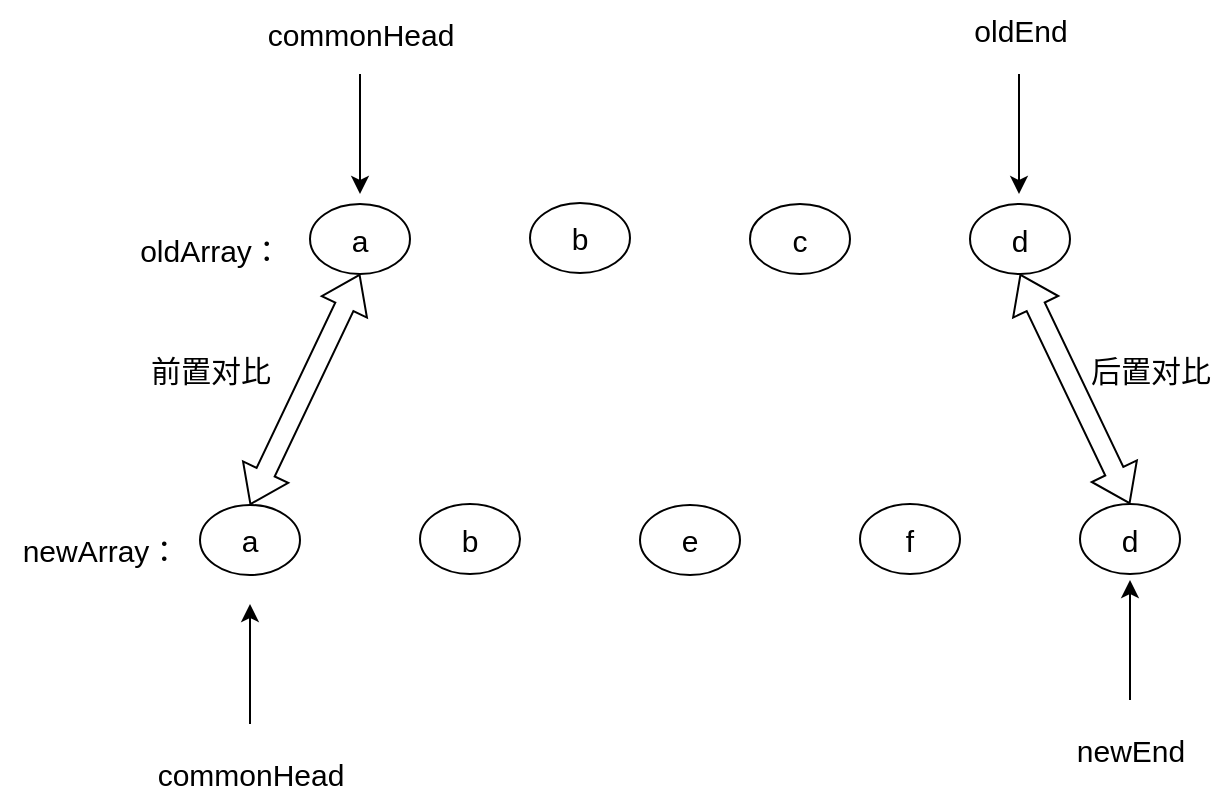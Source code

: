 <mxfile version="24.0.7" type="github">
  <diagram name="第 1 页" id="nN3j2PtZWZERADbP7Rvh">
    <mxGraphModel dx="1247" dy="1146" grid="1" gridSize="10" guides="1" tooltips="1" connect="1" arrows="1" fold="1" page="1" pageScale="1" pageWidth="827" pageHeight="1169" math="0" shadow="0">
      <root>
        <mxCell id="0" />
        <mxCell id="1" parent="0" />
        <mxCell id="fjrKh2QVIlpnRIJTmNw_-1" value="a" style="ellipse;whiteSpace=wrap;html=1;fontSize=15;" vertex="1" parent="1">
          <mxGeometry x="1720" y="230" width="50" height="35" as="geometry" />
        </mxCell>
        <mxCell id="fjrKh2QVIlpnRIJTmNw_-2" value="b" style="ellipse;whiteSpace=wrap;html=1;fontSize=15;" vertex="1" parent="1">
          <mxGeometry x="1830" y="229.5" width="50" height="35" as="geometry" />
        </mxCell>
        <mxCell id="fjrKh2QVIlpnRIJTmNw_-3" value="c" style="ellipse;whiteSpace=wrap;html=1;fontSize=15;" vertex="1" parent="1">
          <mxGeometry x="1940" y="230" width="50" height="35" as="geometry" />
        </mxCell>
        <mxCell id="fjrKh2QVIlpnRIJTmNw_-4" value="d" style="ellipse;whiteSpace=wrap;html=1;fontSize=15;" vertex="1" parent="1">
          <mxGeometry x="2050" y="230" width="50" height="35" as="geometry" />
        </mxCell>
        <mxCell id="fjrKh2QVIlpnRIJTmNw_-5" value="a" style="ellipse;whiteSpace=wrap;html=1;fontSize=15;" vertex="1" parent="1">
          <mxGeometry x="1665" y="380.5" width="50" height="35" as="geometry" />
        </mxCell>
        <mxCell id="fjrKh2QVIlpnRIJTmNw_-6" value="b" style="ellipse;whiteSpace=wrap;html=1;fontSize=15;" vertex="1" parent="1">
          <mxGeometry x="1775" y="380" width="50" height="35" as="geometry" />
        </mxCell>
        <mxCell id="fjrKh2QVIlpnRIJTmNw_-7" value="f" style="ellipse;whiteSpace=wrap;html=1;fontSize=15;" vertex="1" parent="1">
          <mxGeometry x="1995" y="380" width="50" height="35" as="geometry" />
        </mxCell>
        <mxCell id="fjrKh2QVIlpnRIJTmNw_-8" value="d" style="ellipse;whiteSpace=wrap;html=1;fontSize=15;" vertex="1" parent="1">
          <mxGeometry x="2105" y="380" width="50" height="35" as="geometry" />
        </mxCell>
        <mxCell id="fjrKh2QVIlpnRIJTmNw_-9" value="e" style="ellipse;whiteSpace=wrap;html=1;fontSize=15;" vertex="1" parent="1">
          <mxGeometry x="1885" y="380.5" width="50" height="35" as="geometry" />
        </mxCell>
        <mxCell id="fjrKh2QVIlpnRIJTmNw_-10" value="" style="shape=flexArrow;endArrow=classic;startArrow=classic;html=1;rounded=0;endWidth=14;endSize=5.56;startWidth=14;startSize=5.56;exitX=0.5;exitY=1;exitDx=0;exitDy=0;entryX=0.5;entryY=0;entryDx=0;entryDy=0;fontSize=15;" edge="1" parent="1" source="fjrKh2QVIlpnRIJTmNw_-1" target="fjrKh2QVIlpnRIJTmNw_-5">
          <mxGeometry width="100" height="100" relative="1" as="geometry">
            <mxPoint x="1650" y="365" as="sourcePoint" />
            <mxPoint x="1710" y="380" as="targetPoint" />
          </mxGeometry>
        </mxCell>
        <mxCell id="fjrKh2QVIlpnRIJTmNw_-11" value="" style="shape=flexArrow;endArrow=classic;startArrow=classic;html=1;rounded=0;endWidth=14;endSize=5.56;startWidth=14;startSize=5.56;exitX=0.5;exitY=1;exitDx=0;exitDy=0;entryX=0.5;entryY=0;entryDx=0;entryDy=0;fontSize=15;" edge="1" parent="1" source="fjrKh2QVIlpnRIJTmNw_-4" target="fjrKh2QVIlpnRIJTmNw_-8">
          <mxGeometry width="100" height="100" relative="1" as="geometry">
            <mxPoint x="2245" y="475" as="sourcePoint" />
            <mxPoint x="2190" y="591" as="targetPoint" />
          </mxGeometry>
        </mxCell>
        <mxCell id="fjrKh2QVIlpnRIJTmNw_-12" value="" style="endArrow=classic;html=1;rounded=0;entryX=0.5;entryY=0;entryDx=0;entryDy=0;fontSize=15;" edge="1" parent="1">
          <mxGeometry width="50" height="50" relative="1" as="geometry">
            <mxPoint x="1745" y="165" as="sourcePoint" />
            <mxPoint x="1745" y="225" as="targetPoint" />
          </mxGeometry>
        </mxCell>
        <mxCell id="fjrKh2QVIlpnRIJTmNw_-13" value="commonHead" style="text;html=1;align=center;verticalAlign=middle;resizable=0;points=[];autosize=1;strokeColor=none;fillColor=none;fontSize=15;" vertex="1" parent="1">
          <mxGeometry x="1685" y="130" width="120" height="30" as="geometry" />
        </mxCell>
        <mxCell id="fjrKh2QVIlpnRIJTmNw_-14" value="" style="endArrow=classic;html=1;rounded=0;fontSize=15;" edge="1" parent="1">
          <mxGeometry width="50" height="50" relative="1" as="geometry">
            <mxPoint x="1690" y="490" as="sourcePoint" />
            <mxPoint x="1690" y="430" as="targetPoint" />
          </mxGeometry>
        </mxCell>
        <mxCell id="fjrKh2QVIlpnRIJTmNw_-15" value="commonHead" style="text;html=1;align=center;verticalAlign=middle;resizable=0;points=[];autosize=1;strokeColor=none;fillColor=none;fontSize=15;" vertex="1" parent="1">
          <mxGeometry x="1630" y="500" width="120" height="30" as="geometry" />
        </mxCell>
        <mxCell id="fjrKh2QVIlpnRIJTmNw_-16" value="" style="endArrow=classic;html=1;rounded=0;entryX=0.5;entryY=0;entryDx=0;entryDy=0;fontSize=15;" edge="1" parent="1">
          <mxGeometry width="50" height="50" relative="1" as="geometry">
            <mxPoint x="2074.5" y="165" as="sourcePoint" />
            <mxPoint x="2074.5" y="225" as="targetPoint" />
          </mxGeometry>
        </mxCell>
        <mxCell id="fjrKh2QVIlpnRIJTmNw_-17" value="oldEnd" style="text;html=1;align=center;verticalAlign=middle;resizable=0;points=[];autosize=1;strokeColor=none;fillColor=none;fontSize=15;" vertex="1" parent="1">
          <mxGeometry x="2040" y="128" width="70" height="30" as="geometry" />
        </mxCell>
        <mxCell id="fjrKh2QVIlpnRIJTmNw_-18" value="" style="endArrow=classic;html=1;rounded=0;fontSize=15;" edge="1" parent="1">
          <mxGeometry width="50" height="50" relative="1" as="geometry">
            <mxPoint x="2130" y="478" as="sourcePoint" />
            <mxPoint x="2130" y="418" as="targetPoint" />
          </mxGeometry>
        </mxCell>
        <mxCell id="fjrKh2QVIlpnRIJTmNw_-19" value="newEnd" style="text;html=1;align=center;verticalAlign=middle;resizable=0;points=[];autosize=1;strokeColor=none;fillColor=none;fontSize=15;" vertex="1" parent="1">
          <mxGeometry x="2090" y="488" width="80" height="30" as="geometry" />
        </mxCell>
        <mxCell id="fjrKh2QVIlpnRIJTmNw_-20" value="前置对比" style="text;html=1;align=center;verticalAlign=middle;resizable=0;points=[];autosize=1;strokeColor=none;fillColor=none;fontSize=15;" vertex="1" parent="1">
          <mxGeometry x="1630" y="298" width="80" height="30" as="geometry" />
        </mxCell>
        <mxCell id="fjrKh2QVIlpnRIJTmNw_-21" value="后置对比" style="text;html=1;align=center;verticalAlign=middle;resizable=0;points=[];autosize=1;strokeColor=none;fillColor=none;fontSize=15;" vertex="1" parent="1">
          <mxGeometry x="2100" y="298" width="80" height="30" as="geometry" />
        </mxCell>
        <mxCell id="fjrKh2QVIlpnRIJTmNw_-22" value="oldArray：" style="text;html=1;align=center;verticalAlign=middle;resizable=0;points=[];autosize=1;strokeColor=none;fillColor=none;fontSize=15;" vertex="1" parent="1">
          <mxGeometry x="1625" y="237.5" width="90" height="30" as="geometry" />
        </mxCell>
        <mxCell id="fjrKh2QVIlpnRIJTmNw_-23" value="newArray：" style="text;html=1;align=center;verticalAlign=middle;resizable=0;points=[];autosize=1;strokeColor=none;fillColor=none;fontSize=15;" vertex="1" parent="1">
          <mxGeometry x="1565" y="388" width="100" height="30" as="geometry" />
        </mxCell>
      </root>
    </mxGraphModel>
  </diagram>
</mxfile>
